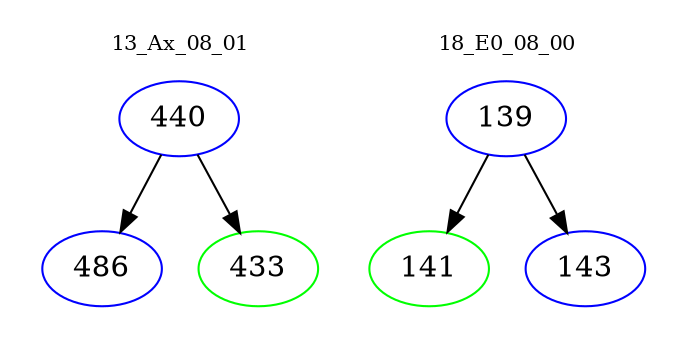 digraph{
subgraph cluster_0 {
color = white
label = "13_Ax_08_01";
fontsize=10;
T0_440 [label="440", color="blue"]
T0_440 -> T0_486 [color="black"]
T0_486 [label="486", color="blue"]
T0_440 -> T0_433 [color="black"]
T0_433 [label="433", color="green"]
}
subgraph cluster_1 {
color = white
label = "18_E0_08_00";
fontsize=10;
T1_139 [label="139", color="blue"]
T1_139 -> T1_141 [color="black"]
T1_141 [label="141", color="green"]
T1_139 -> T1_143 [color="black"]
T1_143 [label="143", color="blue"]
}
}
